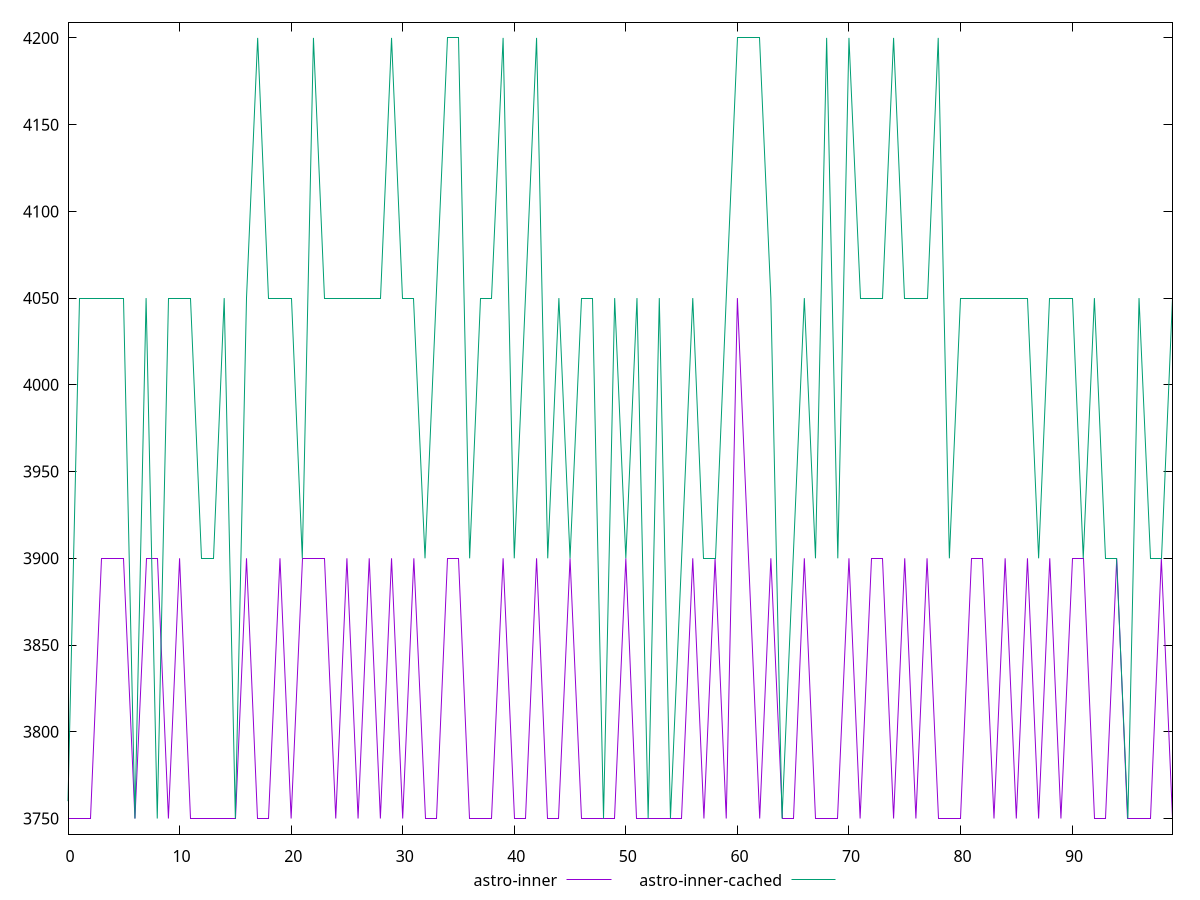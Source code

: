 reset

$astroInner <<EOF
0 3750
1 3750
2 3750
3 3900
4 3900
5 3900
6 3750
7 3900
8 3900
9 3750
10 3900
11 3750
12 3750
13 3750
14 3750
15 3750
16 3900
17 3750
18 3750
19 3900
20 3750
21 3900
22 3900
23 3900
24 3750
25 3900
26 3750
27 3900
28 3750
29 3900
30 3750
31 3900
32 3750
33 3750
34 3900
35 3900
36 3750
37 3750
38 3750
39 3900
40 3750
41 3750
42 3900
43 3750
44 3750
45 3900
46 3750
47 3750
48 3750
49 3750
50 3900
51 3750
52 3750
53 3750
54 3750
55 3750
56 3900
57 3750
58 3900
59 3750
60 4050
61 3900
62 3750
63 3900
64 3750
65 3750
66 3900
67 3750
68 3750
69 3750
70 3900
71 3750
72 3900
73 3900
74 3750
75 3900
76 3750
77 3900
78 3750
79 3750
80 3750
81 3900
82 3900
83 3750
84 3900
85 3750
86 3900
87 3750
88 3900
89 3750
90 3900
91 3900
92 3750
93 3750
94 3900
95 3750
96 3750
97 3750
98 3900
99 3750
EOF

$astroInnerCached <<EOF
0 3760
1 4050
2 4050
3 4050
4 4050
5 4050
6 3750
7 4050
8 3750
9 4050
10 4050
11 4050
12 3900
13 3900
14 4050
15 3750
16 4050
17 4200
18 4050
19 4050
20 4050
21 3900
22 4200
23 4050
24 4050
25 4050
26 4050
27 4050
28 4050
29 4200
30 4050
31 4050
32 3900
33 4050
34 4200
35 4200
36 3900
37 4050
38 4050
39 4200
40 3900
41 4050
42 4200
43 3900
44 4050
45 3900
46 4050
47 4050
48 3750
49 4050
50 3900
51 4050
52 3750
53 4050
54 3750
55 3900
56 4050
57 3900
58 3900
59 4050
60 4200
61 4200
62 4200
63 4050
64 3750
65 3900
66 4050
67 3900
68 4200
69 3900
70 4200
71 4050
72 4050
73 4050
74 4200
75 4050
76 4050
77 4050
78 4200
79 3900
80 4050
81 4050
82 4050
83 4050
84 4050
85 4050
86 4050
87 3900
88 4050
89 4050
90 4050
91 3900
92 4050
93 3900
94 3900
95 3750
96 4050
97 3900
98 3900
99 4050
EOF

set key outside below
set xrange [0:99]
set yrange [3741:4209]
set trange [3741:4209]
set terminal svg size 640, 520 enhanced background rgb 'white'
set output "reports/report_00033_2021-03-01T14-23-16.841Z/uses-text-compression/comparison/line/2_vs_3.svg"

plot $astroInner title "astro-inner" with line, \
     $astroInnerCached title "astro-inner-cached" with line

reset
